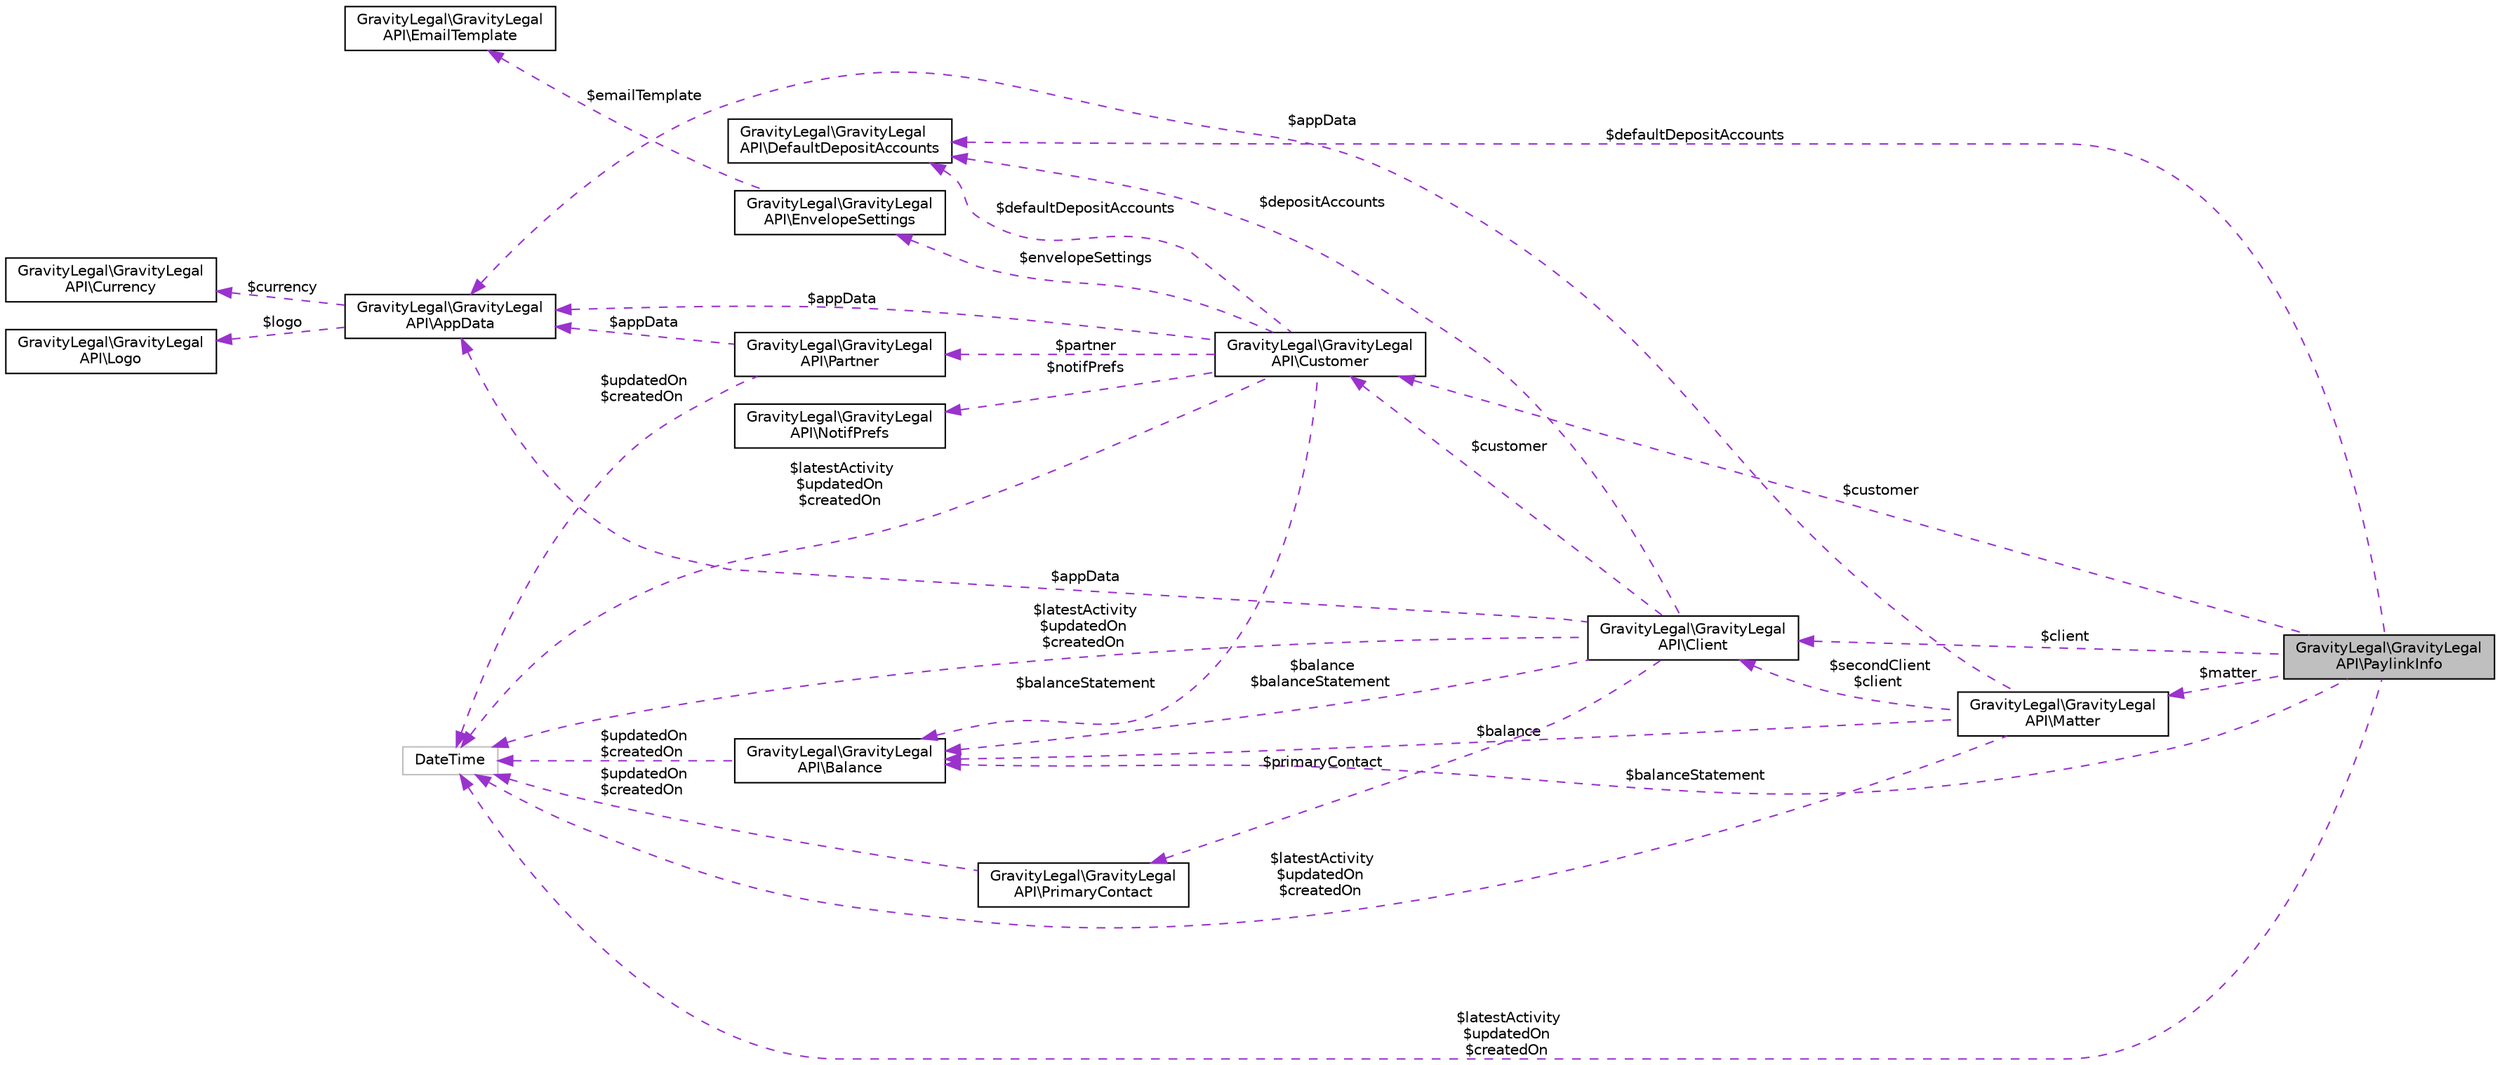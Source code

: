 digraph "GravityLegal\GravityLegalAPI\PaylinkInfo"
{
 // LATEX_PDF_SIZE
  edge [fontname="Helvetica",fontsize="10",labelfontname="Helvetica",labelfontsize="10"];
  node [fontname="Helvetica",fontsize="10",shape=record];
  rankdir="LR";
  Node1 [label="GravityLegal\\GravityLegal\lAPI\\PaylinkInfo",height=0.2,width=0.4,color="black", fillcolor="grey75", style="filled", fontcolor="black",tooltip=" "];
  Node2 -> Node1 [dir="back",color="darkorchid3",fontsize="10",style="dashed",label=" $defaultDepositAccounts" ];
  Node2 [label="GravityLegal\\GravityLegal\lAPI\\DefaultDepositAccounts",height=0.2,width=0.4,color="black", fillcolor="white", style="filled",URL="$classGravityLegal_1_1GravityLegalAPI_1_1DefaultDepositAccounts.html",tooltip=" "];
  Node3 -> Node1 [dir="back",color="darkorchid3",fontsize="10",style="dashed",label=" $matter" ];
  Node3 [label="GravityLegal\\GravityLegal\lAPI\\Matter",height=0.2,width=0.4,color="black", fillcolor="white", style="filled",URL="$classGravityLegal_1_1GravityLegalAPI_1_1Matter.html",tooltip=" "];
  Node4 -> Node3 [dir="back",color="darkorchid3",fontsize="10",style="dashed",label=" $latestActivity\n$updatedOn\n$createdOn" ];
  Node4 [label="DateTime",height=0.2,width=0.4,color="grey75", fillcolor="white", style="filled",tooltip=" "];
  Node5 -> Node3 [dir="back",color="darkorchid3",fontsize="10",style="dashed",label=" $balance" ];
  Node5 [label="GravityLegal\\GravityLegal\lAPI\\Balance",height=0.2,width=0.4,color="black", fillcolor="white", style="filled",URL="$classGravityLegal_1_1GravityLegalAPI_1_1Balance.html",tooltip=" "];
  Node4 -> Node5 [dir="back",color="darkorchid3",fontsize="10",style="dashed",label=" $updatedOn\n$createdOn" ];
  Node6 -> Node3 [dir="back",color="darkorchid3",fontsize="10",style="dashed",label=" $appData" ];
  Node6 [label="GravityLegal\\GravityLegal\lAPI\\AppData",height=0.2,width=0.4,color="black", fillcolor="white", style="filled",URL="$classGravityLegal_1_1GravityLegalAPI_1_1AppData.html",tooltip=" "];
  Node7 -> Node6 [dir="back",color="darkorchid3",fontsize="10",style="dashed",label=" $currency" ];
  Node7 [label="GravityLegal\\GravityLegal\lAPI\\Currency",height=0.2,width=0.4,color="black", fillcolor="white", style="filled",URL="$classGravityLegal_1_1GravityLegalAPI_1_1Currency.html",tooltip=" "];
  Node8 -> Node6 [dir="back",color="darkorchid3",fontsize="10",style="dashed",label=" $logo" ];
  Node8 [label="GravityLegal\\GravityLegal\lAPI\\Logo",height=0.2,width=0.4,color="black", fillcolor="white", style="filled",URL="$classGravityLegal_1_1GravityLegalAPI_1_1Logo.html",tooltip=" "];
  Node9 -> Node3 [dir="back",color="darkorchid3",fontsize="10",style="dashed",label=" $secondClient\n$client" ];
  Node9 [label="GravityLegal\\GravityLegal\lAPI\\Client",height=0.2,width=0.4,color="black", fillcolor="white", style="filled",URL="$classGravityLegal_1_1GravityLegalAPI_1_1Client.html",tooltip=" "];
  Node10 -> Node9 [dir="back",color="darkorchid3",fontsize="10",style="dashed",label=" $primaryContact" ];
  Node10 [label="GravityLegal\\GravityLegal\lAPI\\PrimaryContact",height=0.2,width=0.4,color="black", fillcolor="white", style="filled",URL="$classGravityLegal_1_1GravityLegalAPI_1_1PrimaryContact.html",tooltip=" "];
  Node4 -> Node10 [dir="back",color="darkorchid3",fontsize="10",style="dashed",label=" $updatedOn\n$createdOn" ];
  Node2 -> Node9 [dir="back",color="darkorchid3",fontsize="10",style="dashed",label=" $depositAccounts" ];
  Node4 -> Node9 [dir="back",color="darkorchid3",fontsize="10",style="dashed",label=" $latestActivity\n$updatedOn\n$createdOn" ];
  Node5 -> Node9 [dir="back",color="darkorchid3",fontsize="10",style="dashed",label=" $balance\n$balanceStatement" ];
  Node6 -> Node9 [dir="back",color="darkorchid3",fontsize="10",style="dashed",label=" $appData" ];
  Node11 -> Node9 [dir="back",color="darkorchid3",fontsize="10",style="dashed",label=" $customer" ];
  Node11 [label="GravityLegal\\GravityLegal\lAPI\\Customer",height=0.2,width=0.4,color="black", fillcolor="white", style="filled",URL="$classGravityLegal_1_1GravityLegalAPI_1_1Customer.html",tooltip=" "];
  Node2 -> Node11 [dir="back",color="darkorchid3",fontsize="10",style="dashed",label=" $defaultDepositAccounts" ];
  Node12 -> Node11 [dir="back",color="darkorchid3",fontsize="10",style="dashed",label=" $notifPrefs" ];
  Node12 [label="GravityLegal\\GravityLegal\lAPI\\NotifPrefs",height=0.2,width=0.4,color="black", fillcolor="white", style="filled",URL="$classGravityLegal_1_1GravityLegalAPI_1_1NotifPrefs.html",tooltip=" "];
  Node4 -> Node11 [dir="back",color="darkorchid3",fontsize="10",style="dashed",label=" $latestActivity\n$updatedOn\n$createdOn" ];
  Node13 -> Node11 [dir="back",color="darkorchid3",fontsize="10",style="dashed",label=" $envelopeSettings" ];
  Node13 [label="GravityLegal\\GravityLegal\lAPI\\EnvelopeSettings",height=0.2,width=0.4,color="black", fillcolor="white", style="filled",URL="$classGravityLegal_1_1GravityLegalAPI_1_1EnvelopeSettings.html",tooltip=" "];
  Node14 -> Node13 [dir="back",color="darkorchid3",fontsize="10",style="dashed",label=" $emailTemplate" ];
  Node14 [label="GravityLegal\\GravityLegal\lAPI\\EmailTemplate",height=0.2,width=0.4,color="black", fillcolor="white", style="filled",URL="$classGravityLegal_1_1GravityLegalAPI_1_1EmailTemplate.html",tooltip=" "];
  Node5 -> Node11 [dir="back",color="darkorchid3",fontsize="10",style="dashed",label=" $balanceStatement" ];
  Node6 -> Node11 [dir="back",color="darkorchid3",fontsize="10",style="dashed",label=" $appData" ];
  Node15 -> Node11 [dir="back",color="darkorchid3",fontsize="10",style="dashed",label=" $partner" ];
  Node15 [label="GravityLegal\\GravityLegal\lAPI\\Partner",height=0.2,width=0.4,color="black", fillcolor="white", style="filled",URL="$classGravityLegal_1_1GravityLegalAPI_1_1Partner.html",tooltip=" "];
  Node4 -> Node15 [dir="back",color="darkorchid3",fontsize="10",style="dashed",label=" $updatedOn\n$createdOn" ];
  Node6 -> Node15 [dir="back",color="darkorchid3",fontsize="10",style="dashed",label=" $appData" ];
  Node4 -> Node1 [dir="back",color="darkorchid3",fontsize="10",style="dashed",label=" $latestActivity\n$updatedOn\n$createdOn" ];
  Node5 -> Node1 [dir="back",color="darkorchid3",fontsize="10",style="dashed",label=" $balanceStatement" ];
  Node11 -> Node1 [dir="back",color="darkorchid3",fontsize="10",style="dashed",label=" $customer" ];
  Node9 -> Node1 [dir="back",color="darkorchid3",fontsize="10",style="dashed",label=" $client" ];
}
